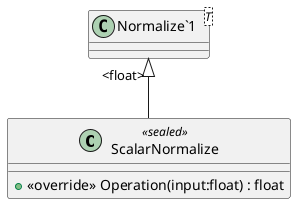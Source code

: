 @startuml
class ScalarNormalize <<sealed>> {
    + <<override>> Operation(input:float) : float
}
class "Normalize`1"<T> {
}
"Normalize`1" "<float>" <|-- ScalarNormalize
@enduml

